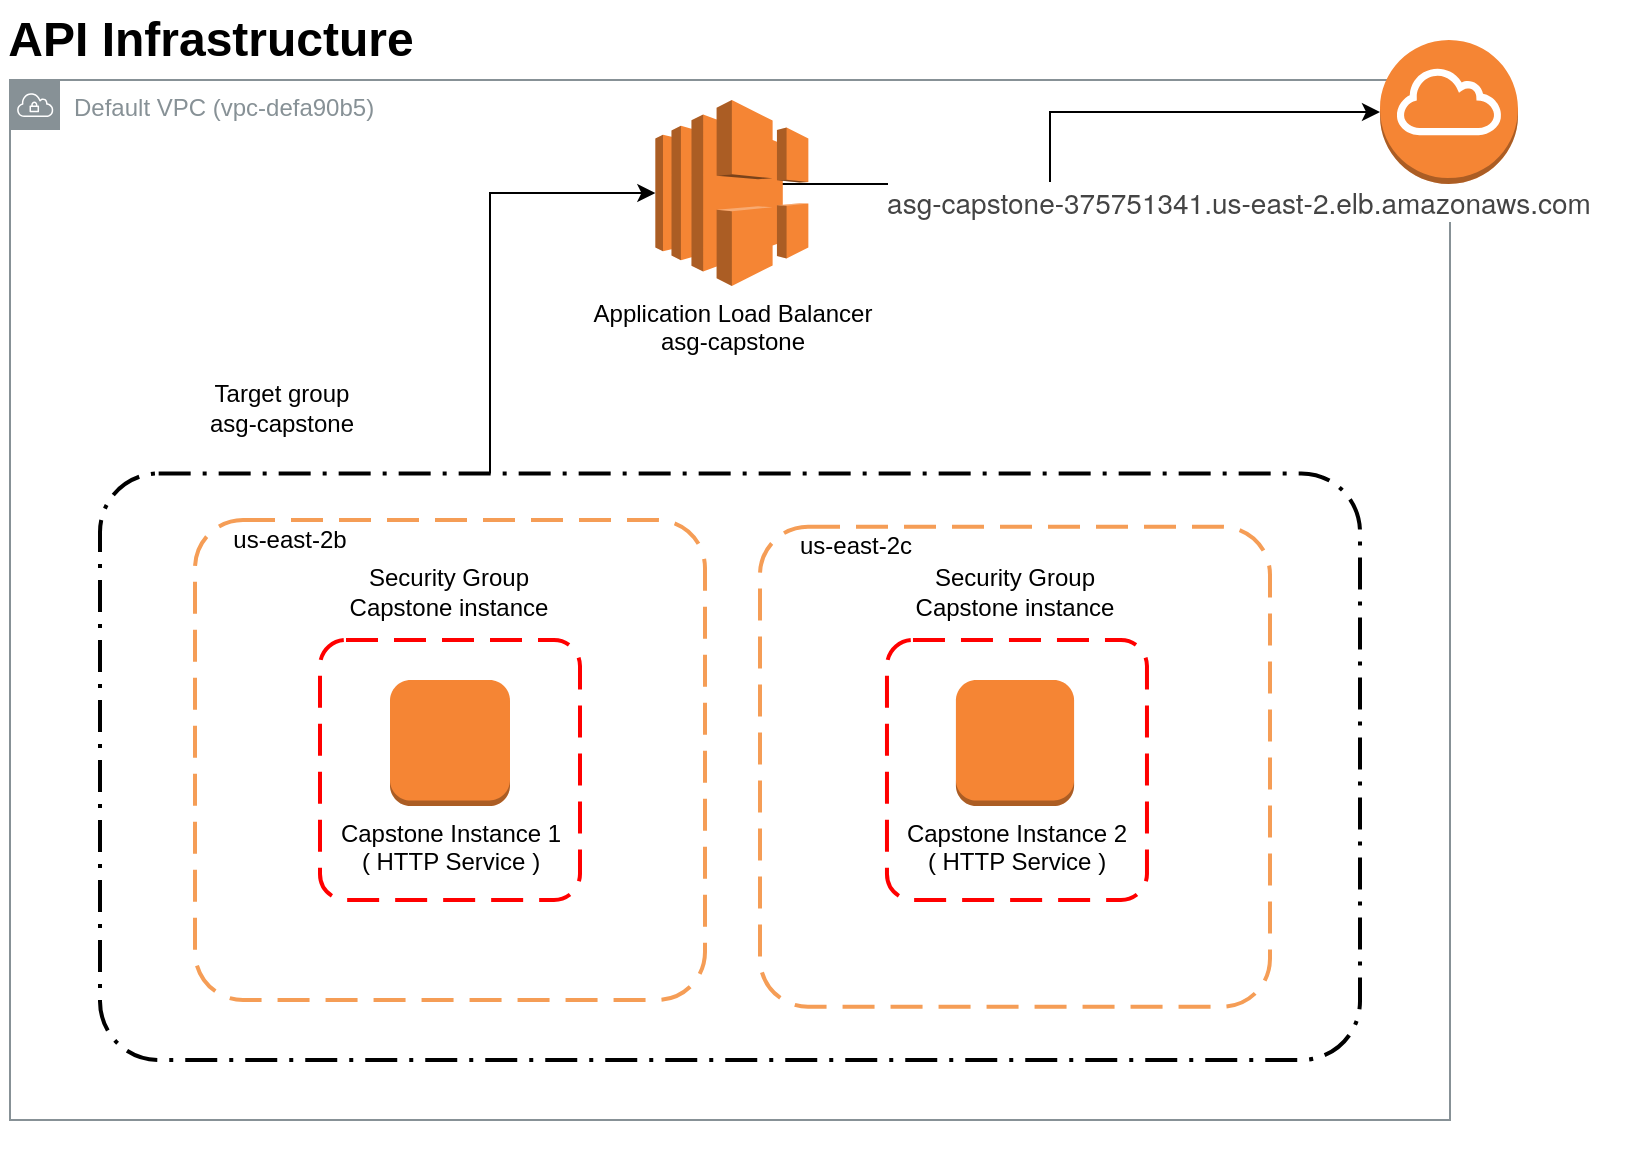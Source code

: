 <mxfile>
    <diagram id="qO6vdMM1UiQfBXjDqgoR" name="Page-1">
        <mxGraphModel dx="1138" dy="580" grid="1" gridSize="10" guides="1" tooltips="1" connect="1" arrows="1" fold="1" page="1" pageScale="1" pageWidth="850" pageHeight="1100" math="0" shadow="0">
            <root>
                <mxCell id="0"/>
                <mxCell id="1" parent="0"/>
                <mxCell id="6" value="Default VPC (vpc-defa90b5)" style="outlineConnect=0;gradientColor=none;html=1;whiteSpace=wrap;fontSize=12;fontStyle=0;shape=mxgraph.aws4.group;grIcon=mxgraph.aws4.group_vpc;strokeColor=#879196;fillColor=none;verticalAlign=top;align=left;spacingLeft=30;fontColor=#879196;dashed=0;" vertex="1" parent="1">
                    <mxGeometry x="40" y="70" width="720" height="520" as="geometry"/>
                </mxCell>
                <mxCell id="39" value="" style="group" vertex="1" connectable="0" parent="1">
                    <mxGeometry x="132.5" y="290" width="255" height="240" as="geometry"/>
                </mxCell>
                <mxCell id="8" value="" style="rounded=1;arcSize=10;dashed=1;strokeColor=#F59D56;fillColor=none;gradientColor=none;dashPattern=8 4;strokeWidth=2;" vertex="1" parent="39">
                    <mxGeometry width="255" height="240" as="geometry"/>
                </mxCell>
                <mxCell id="37" value="us-east-2b" style="text;html=1;strokeColor=none;fillColor=none;align=center;verticalAlign=middle;whiteSpace=wrap;rounded=0;" vertex="1" parent="39">
                    <mxGeometry x="12.5" width="70" height="20" as="geometry"/>
                </mxCell>
                <mxCell id="23" value="" style="group" vertex="1" connectable="0" parent="1">
                    <mxGeometry x="195" y="320" width="655.09" height="286.61" as="geometry"/>
                </mxCell>
                <mxCell id="31" value="" style="group" vertex="1" connectable="0" parent="23">
                    <mxGeometry x="-120" y="-100" width="650" height="340" as="geometry"/>
                </mxCell>
                <mxCell id="40" value="" style="group" vertex="1" connectable="0" parent="31">
                    <mxGeometry x="340" y="73.36" width="255" height="240" as="geometry"/>
                </mxCell>
                <mxCell id="41" value="" style="rounded=1;arcSize=10;dashed=1;strokeColor=#F59D56;fillColor=none;gradientColor=none;dashPattern=8 4;strokeWidth=2;" vertex="1" parent="40">
                    <mxGeometry width="255" height="240" as="geometry"/>
                </mxCell>
                <mxCell id="42" value="us-east-2c" style="text;html=1;strokeColor=none;fillColor=none;align=center;verticalAlign=middle;whiteSpace=wrap;rounded=0;" vertex="1" parent="40">
                    <mxGeometry x="12.5" width="70" height="20" as="geometry"/>
                </mxCell>
                <mxCell id="10" value="" style="rounded=1;arcSize=10;dashed=1;fillColor=none;gradientColor=none;dashPattern=8 3 1 3;strokeWidth=2;" vertex="1" parent="31">
                    <mxGeometry x="10" y="46.72" width="630" height="293.28" as="geometry"/>
                </mxCell>
                <mxCell id="13" value="Target group &lt;br&gt;asg-capstone" style="text;html=1;strokeColor=none;fillColor=none;align=center;verticalAlign=middle;whiteSpace=wrap;rounded=0;" vertex="1" parent="31">
                    <mxGeometry x="18.31" width="165.983" height="27.931" as="geometry"/>
                </mxCell>
                <mxCell id="24" value="" style="group" vertex="1" connectable="0" parent="31">
                    <mxGeometry x="403.486" y="100" width="130" height="160" as="geometry"/>
                </mxCell>
                <mxCell id="25" value="" style="group" vertex="1" connectable="0" parent="24">
                    <mxGeometry width="130" height="160" as="geometry"/>
                </mxCell>
                <mxCell id="26" value="" style="group" vertex="1" connectable="0" parent="25">
                    <mxGeometry y="40" width="130" height="120" as="geometry"/>
                </mxCell>
                <mxCell id="27" value="" style="rounded=1;arcSize=10;dashed=1;strokeColor=#ff0000;fillColor=none;gradientColor=none;dashPattern=8 4;strokeWidth=2;" vertex="1" parent="26">
                    <mxGeometry y="-10" width="130" height="130" as="geometry"/>
                </mxCell>
                <mxCell id="28" value="Security Group&lt;br&gt;Capstone instance" style="text;html=1;strokeColor=none;fillColor=none;align=center;verticalAlign=middle;whiteSpace=wrap;rounded=0;" vertex="1" parent="25">
                    <mxGeometry x="3.427" width="121.176" height="12.63" as="geometry"/>
                </mxCell>
                <mxCell id="29" value="Capstone Instance 2&lt;br&gt;( HTTP Service )" style="outlineConnect=0;dashed=0;verticalLabelPosition=bottom;verticalAlign=top;align=center;html=1;shape=mxgraph.aws3.instance;fillColor=#F58534;gradientColor=none;" vertex="1" parent="24">
                    <mxGeometry x="34.47" y="50" width="59.091" height="63" as="geometry"/>
                </mxCell>
                <mxCell id="22" value="" style="group" vertex="1" connectable="0" parent="23">
                    <mxGeometry width="130" height="160" as="geometry"/>
                </mxCell>
                <mxCell id="17" value="" style="group" vertex="1" connectable="0" parent="22">
                    <mxGeometry y="40" width="130" height="120" as="geometry"/>
                </mxCell>
                <mxCell id="18" value="" style="rounded=1;arcSize=10;dashed=1;strokeColor=#ff0000;fillColor=none;gradientColor=none;dashPattern=8 4;strokeWidth=2;" vertex="1" parent="17">
                    <mxGeometry y="-10" width="130" height="130" as="geometry"/>
                </mxCell>
                <mxCell id="19" value="Security Group&lt;br&gt;Capstone instance" style="text;html=1;strokeColor=none;fillColor=none;align=center;verticalAlign=middle;whiteSpace=wrap;rounded=0;" vertex="1" parent="22">
                    <mxGeometry x="3.48" width="123.04" height="12.63" as="geometry"/>
                </mxCell>
                <mxCell id="5" value="Capstone Instance 1&lt;br&gt;( HTTP Service )" style="outlineConnect=0;dashed=0;verticalLabelPosition=bottom;verticalAlign=top;align=center;html=1;shape=mxgraph.aws3.instance;fillColor=#F58534;gradientColor=none;" vertex="1" parent="23">
                    <mxGeometry x="35" y="50" width="60" height="63" as="geometry"/>
                </mxCell>
                <mxCell id="34" style="edgeStyle=orthogonalEdgeStyle;rounded=0;orthogonalLoop=1;jettySize=auto;html=1;" edge="1" parent="1" target="33">
                    <mxGeometry relative="1" as="geometry">
                        <mxPoint x="384.66" y="122" as="sourcePoint"/>
                        <mxPoint x="669.997" y="90.5" as="targetPoint"/>
                        <Array as="points">
                            <mxPoint x="560" y="122"/>
                            <mxPoint x="560" y="86"/>
                        </Array>
                    </mxGeometry>
                </mxCell>
                <mxCell id="36" value="&lt;span style=&quot;color: rgb(68 , 68 , 68) ; font-family: &amp;#34;helvetica neue&amp;#34; , &amp;#34;roboto&amp;#34; , &amp;#34;arial&amp;#34; , sans-serif ; font-size: 14px ; background-color: rgb(255 , 255 , 255)&quot;&gt;asg-capstone-375751341.us-east-2.elb.amazonaws.com&lt;/span&gt;" style="edgeLabel;html=1;align=center;verticalAlign=middle;resizable=0;points=[];" vertex="1" connectable="0" parent="34">
                    <mxGeometry x="0.194" relative="1" as="geometry">
                        <mxPoint x="81" y="45" as="offset"/>
                    </mxGeometry>
                </mxCell>
                <mxCell id="2" value="Application Load Balancer&lt;br&gt;asg-capstone" style="outlineConnect=0;dashed=0;verticalLabelPosition=bottom;verticalAlign=top;align=center;html=1;shape=mxgraph.aws3.elastic_load_balancing;fillColor=#F58534;gradientColor=none;" vertex="1" parent="1">
                    <mxGeometry x="362.68" y="80" width="76.5" height="93" as="geometry"/>
                </mxCell>
                <mxCell id="32" style="edgeStyle=orthogonalEdgeStyle;rounded=0;orthogonalLoop=1;jettySize=auto;html=1;entryX=0;entryY=0.5;entryDx=0;entryDy=0;entryPerimeter=0;" edge="1" parent="1" source="10" target="2">
                    <mxGeometry relative="1" as="geometry">
                        <Array as="points">
                            <mxPoint x="280" y="127"/>
                        </Array>
                    </mxGeometry>
                </mxCell>
                <mxCell id="33" value="" style="outlineConnect=0;dashed=0;verticalLabelPosition=bottom;verticalAlign=top;align=center;html=1;shape=mxgraph.aws3.internet_gateway;fillColor=#F58534;gradientColor=none;" vertex="1" parent="1">
                    <mxGeometry x="725" y="50" width="69" height="72" as="geometry"/>
                </mxCell>
                <mxCell id="48" value="API Infrastructure" style="text;strokeColor=none;fillColor=none;html=1;fontSize=24;fontStyle=1;verticalAlign=middle;align=center;" vertex="1" parent="1">
                    <mxGeometry x="35" y="30" width="210" height="40" as="geometry"/>
                </mxCell>
            </root>
        </mxGraphModel>
    </diagram>
</mxfile>